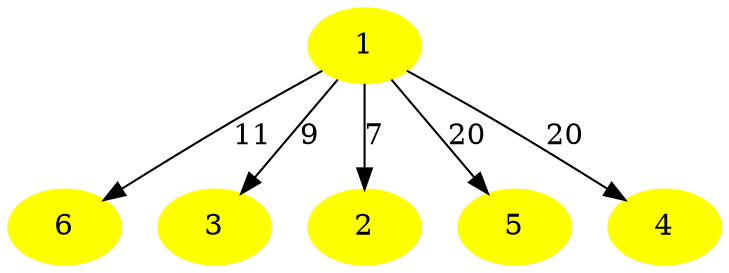digraph G{ 
node [style=filled, fontcolor=black];
n0[label="1", color=yellow];
n1[label="6", color=yellow];
n2[label="3", color=yellow];
n3[label="2", color=yellow];
n4[label="5", color=yellow];
n5[label="4", color=yellow];
n0 -> n1 [label="11"]
n0 -> n2 [label="9"]
n0 -> n3 [label="7"]
n0 -> n4 [label="20"]
n0 -> n5 [label="20"]
}
